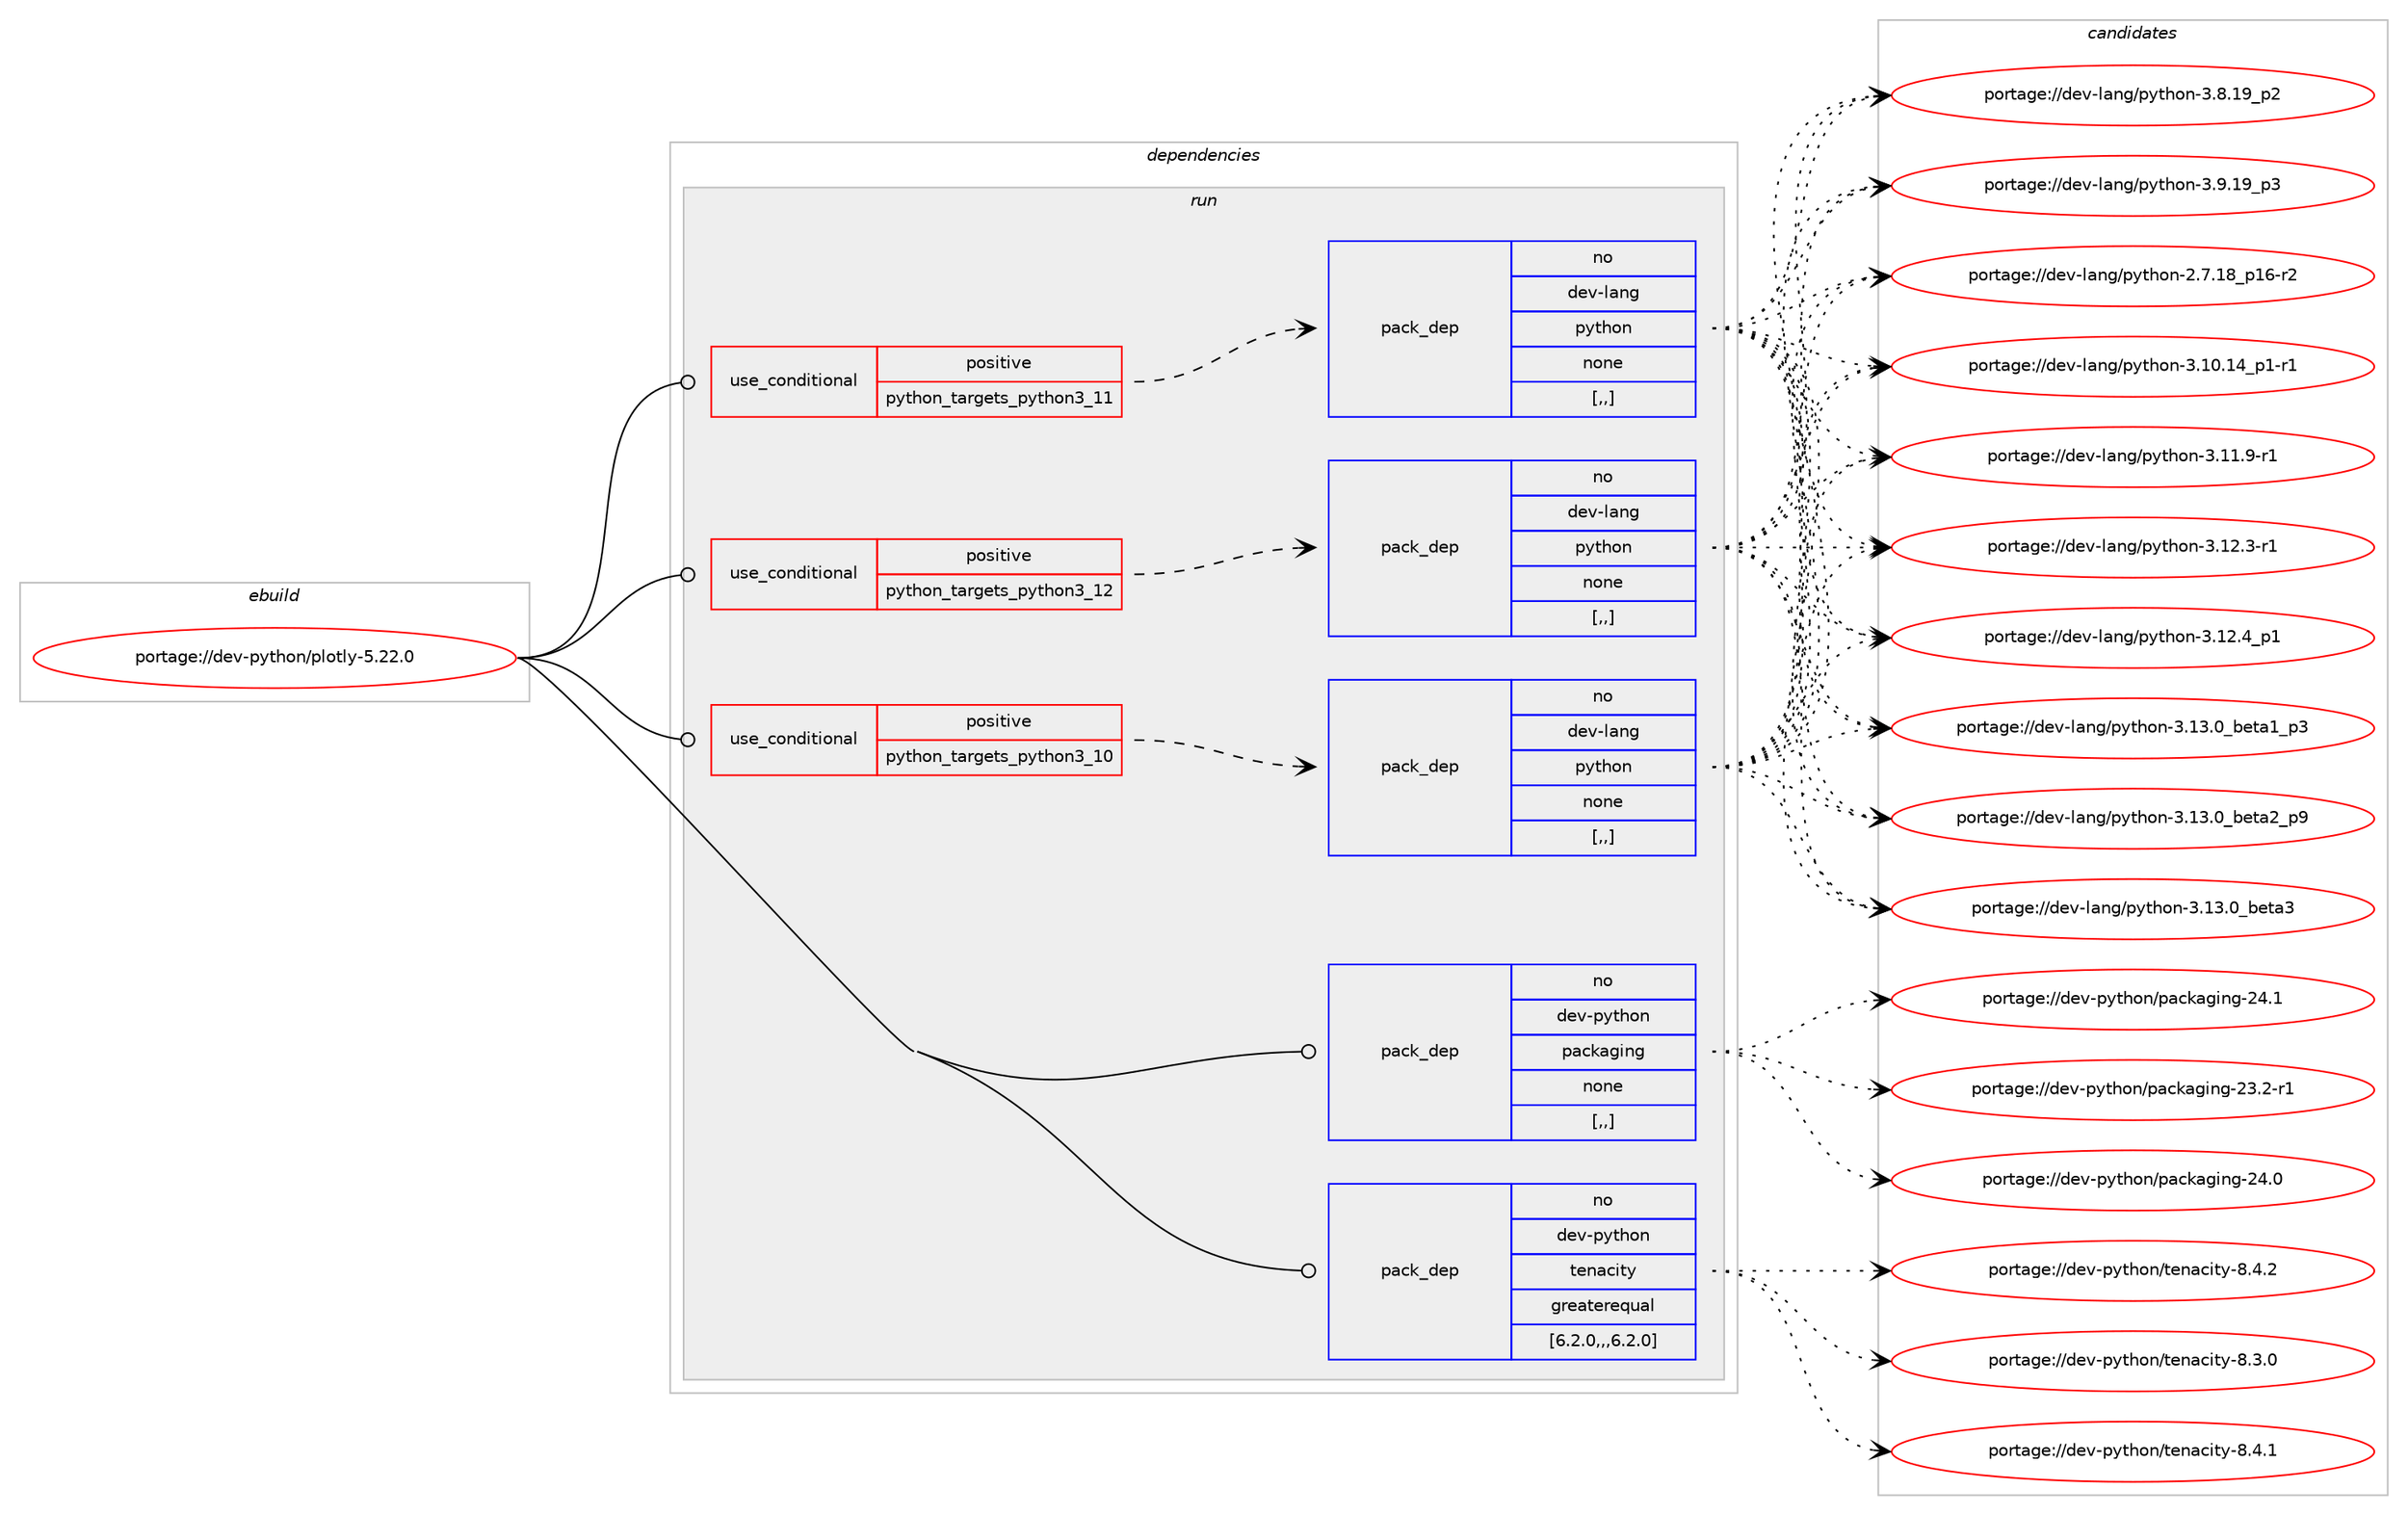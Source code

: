 digraph prolog {

# *************
# Graph options
# *************

newrank=true;
concentrate=true;
compound=true;
graph [rankdir=LR,fontname=Helvetica,fontsize=10,ranksep=1.5];#, ranksep=2.5, nodesep=0.2];
edge  [arrowhead=vee];
node  [fontname=Helvetica,fontsize=10];

# **********
# The ebuild
# **********

subgraph cluster_leftcol {
color=gray;
rank=same;
label=<<i>ebuild</i>>;
id [label="portage://dev-python/plotly-5.22.0", color=red, width=4, href="../dev-python/plotly-5.22.0.svg"];
}

# ****************
# The dependencies
# ****************

subgraph cluster_midcol {
color=gray;
label=<<i>dependencies</i>>;
subgraph cluster_compile {
fillcolor="#eeeeee";
style=filled;
label=<<i>compile</i>>;
}
subgraph cluster_compileandrun {
fillcolor="#eeeeee";
style=filled;
label=<<i>compile and run</i>>;
}
subgraph cluster_run {
fillcolor="#eeeeee";
style=filled;
label=<<i>run</i>>;
subgraph cond35088 {
dependency151108 [label=<<TABLE BORDER="0" CELLBORDER="1" CELLSPACING="0" CELLPADDING="4"><TR><TD ROWSPAN="3" CELLPADDING="10">use_conditional</TD></TR><TR><TD>positive</TD></TR><TR><TD>python_targets_python3_10</TD></TR></TABLE>>, shape=none, color=red];
subgraph pack114803 {
dependency151109 [label=<<TABLE BORDER="0" CELLBORDER="1" CELLSPACING="0" CELLPADDING="4" WIDTH="220"><TR><TD ROWSPAN="6" CELLPADDING="30">pack_dep</TD></TR><TR><TD WIDTH="110">no</TD></TR><TR><TD>dev-lang</TD></TR><TR><TD>python</TD></TR><TR><TD>none</TD></TR><TR><TD>[,,]</TD></TR></TABLE>>, shape=none, color=blue];
}
dependency151108:e -> dependency151109:w [weight=20,style="dashed",arrowhead="vee"];
}
id:e -> dependency151108:w [weight=20,style="solid",arrowhead="odot"];
subgraph cond35089 {
dependency151110 [label=<<TABLE BORDER="0" CELLBORDER="1" CELLSPACING="0" CELLPADDING="4"><TR><TD ROWSPAN="3" CELLPADDING="10">use_conditional</TD></TR><TR><TD>positive</TD></TR><TR><TD>python_targets_python3_11</TD></TR></TABLE>>, shape=none, color=red];
subgraph pack114804 {
dependency151111 [label=<<TABLE BORDER="0" CELLBORDER="1" CELLSPACING="0" CELLPADDING="4" WIDTH="220"><TR><TD ROWSPAN="6" CELLPADDING="30">pack_dep</TD></TR><TR><TD WIDTH="110">no</TD></TR><TR><TD>dev-lang</TD></TR><TR><TD>python</TD></TR><TR><TD>none</TD></TR><TR><TD>[,,]</TD></TR></TABLE>>, shape=none, color=blue];
}
dependency151110:e -> dependency151111:w [weight=20,style="dashed",arrowhead="vee"];
}
id:e -> dependency151110:w [weight=20,style="solid",arrowhead="odot"];
subgraph cond35090 {
dependency151112 [label=<<TABLE BORDER="0" CELLBORDER="1" CELLSPACING="0" CELLPADDING="4"><TR><TD ROWSPAN="3" CELLPADDING="10">use_conditional</TD></TR><TR><TD>positive</TD></TR><TR><TD>python_targets_python3_12</TD></TR></TABLE>>, shape=none, color=red];
subgraph pack114805 {
dependency151113 [label=<<TABLE BORDER="0" CELLBORDER="1" CELLSPACING="0" CELLPADDING="4" WIDTH="220"><TR><TD ROWSPAN="6" CELLPADDING="30">pack_dep</TD></TR><TR><TD WIDTH="110">no</TD></TR><TR><TD>dev-lang</TD></TR><TR><TD>python</TD></TR><TR><TD>none</TD></TR><TR><TD>[,,]</TD></TR></TABLE>>, shape=none, color=blue];
}
dependency151112:e -> dependency151113:w [weight=20,style="dashed",arrowhead="vee"];
}
id:e -> dependency151112:w [weight=20,style="solid",arrowhead="odot"];
subgraph pack114806 {
dependency151114 [label=<<TABLE BORDER="0" CELLBORDER="1" CELLSPACING="0" CELLPADDING="4" WIDTH="220"><TR><TD ROWSPAN="6" CELLPADDING="30">pack_dep</TD></TR><TR><TD WIDTH="110">no</TD></TR><TR><TD>dev-python</TD></TR><TR><TD>packaging</TD></TR><TR><TD>none</TD></TR><TR><TD>[,,]</TD></TR></TABLE>>, shape=none, color=blue];
}
id:e -> dependency151114:w [weight=20,style="solid",arrowhead="odot"];
subgraph pack114807 {
dependency151115 [label=<<TABLE BORDER="0" CELLBORDER="1" CELLSPACING="0" CELLPADDING="4" WIDTH="220"><TR><TD ROWSPAN="6" CELLPADDING="30">pack_dep</TD></TR><TR><TD WIDTH="110">no</TD></TR><TR><TD>dev-python</TD></TR><TR><TD>tenacity</TD></TR><TR><TD>greaterequal</TD></TR><TR><TD>[6.2.0,,,6.2.0]</TD></TR></TABLE>>, shape=none, color=blue];
}
id:e -> dependency151115:w [weight=20,style="solid",arrowhead="odot"];
}
}

# **************
# The candidates
# **************

subgraph cluster_choices {
rank=same;
color=gray;
label=<<i>candidates</i>>;

subgraph choice114803 {
color=black;
nodesep=1;
choice100101118451089711010347112121116104111110455046554649569511249544511450 [label="portage://dev-lang/python-2.7.18_p16-r2", color=red, width=4,href="../dev-lang/python-2.7.18_p16-r2.svg"];
choice100101118451089711010347112121116104111110455146494846495295112494511449 [label="portage://dev-lang/python-3.10.14_p1-r1", color=red, width=4,href="../dev-lang/python-3.10.14_p1-r1.svg"];
choice100101118451089711010347112121116104111110455146494946574511449 [label="portage://dev-lang/python-3.11.9-r1", color=red, width=4,href="../dev-lang/python-3.11.9-r1.svg"];
choice100101118451089711010347112121116104111110455146495046514511449 [label="portage://dev-lang/python-3.12.3-r1", color=red, width=4,href="../dev-lang/python-3.12.3-r1.svg"];
choice100101118451089711010347112121116104111110455146495046529511249 [label="portage://dev-lang/python-3.12.4_p1", color=red, width=4,href="../dev-lang/python-3.12.4_p1.svg"];
choice10010111845108971101034711212111610411111045514649514648959810111697499511251 [label="portage://dev-lang/python-3.13.0_beta1_p3", color=red, width=4,href="../dev-lang/python-3.13.0_beta1_p3.svg"];
choice10010111845108971101034711212111610411111045514649514648959810111697509511257 [label="portage://dev-lang/python-3.13.0_beta2_p9", color=red, width=4,href="../dev-lang/python-3.13.0_beta2_p9.svg"];
choice1001011184510897110103471121211161041111104551464951464895981011169751 [label="portage://dev-lang/python-3.13.0_beta3", color=red, width=4,href="../dev-lang/python-3.13.0_beta3.svg"];
choice100101118451089711010347112121116104111110455146564649579511250 [label="portage://dev-lang/python-3.8.19_p2", color=red, width=4,href="../dev-lang/python-3.8.19_p2.svg"];
choice100101118451089711010347112121116104111110455146574649579511251 [label="portage://dev-lang/python-3.9.19_p3", color=red, width=4,href="../dev-lang/python-3.9.19_p3.svg"];
dependency151109:e -> choice100101118451089711010347112121116104111110455046554649569511249544511450:w [style=dotted,weight="100"];
dependency151109:e -> choice100101118451089711010347112121116104111110455146494846495295112494511449:w [style=dotted,weight="100"];
dependency151109:e -> choice100101118451089711010347112121116104111110455146494946574511449:w [style=dotted,weight="100"];
dependency151109:e -> choice100101118451089711010347112121116104111110455146495046514511449:w [style=dotted,weight="100"];
dependency151109:e -> choice100101118451089711010347112121116104111110455146495046529511249:w [style=dotted,weight="100"];
dependency151109:e -> choice10010111845108971101034711212111610411111045514649514648959810111697499511251:w [style=dotted,weight="100"];
dependency151109:e -> choice10010111845108971101034711212111610411111045514649514648959810111697509511257:w [style=dotted,weight="100"];
dependency151109:e -> choice1001011184510897110103471121211161041111104551464951464895981011169751:w [style=dotted,weight="100"];
dependency151109:e -> choice100101118451089711010347112121116104111110455146564649579511250:w [style=dotted,weight="100"];
dependency151109:e -> choice100101118451089711010347112121116104111110455146574649579511251:w [style=dotted,weight="100"];
}
subgraph choice114804 {
color=black;
nodesep=1;
choice100101118451089711010347112121116104111110455046554649569511249544511450 [label="portage://dev-lang/python-2.7.18_p16-r2", color=red, width=4,href="../dev-lang/python-2.7.18_p16-r2.svg"];
choice100101118451089711010347112121116104111110455146494846495295112494511449 [label="portage://dev-lang/python-3.10.14_p1-r1", color=red, width=4,href="../dev-lang/python-3.10.14_p1-r1.svg"];
choice100101118451089711010347112121116104111110455146494946574511449 [label="portage://dev-lang/python-3.11.9-r1", color=red, width=4,href="../dev-lang/python-3.11.9-r1.svg"];
choice100101118451089711010347112121116104111110455146495046514511449 [label="portage://dev-lang/python-3.12.3-r1", color=red, width=4,href="../dev-lang/python-3.12.3-r1.svg"];
choice100101118451089711010347112121116104111110455146495046529511249 [label="portage://dev-lang/python-3.12.4_p1", color=red, width=4,href="../dev-lang/python-3.12.4_p1.svg"];
choice10010111845108971101034711212111610411111045514649514648959810111697499511251 [label="portage://dev-lang/python-3.13.0_beta1_p3", color=red, width=4,href="../dev-lang/python-3.13.0_beta1_p3.svg"];
choice10010111845108971101034711212111610411111045514649514648959810111697509511257 [label="portage://dev-lang/python-3.13.0_beta2_p9", color=red, width=4,href="../dev-lang/python-3.13.0_beta2_p9.svg"];
choice1001011184510897110103471121211161041111104551464951464895981011169751 [label="portage://dev-lang/python-3.13.0_beta3", color=red, width=4,href="../dev-lang/python-3.13.0_beta3.svg"];
choice100101118451089711010347112121116104111110455146564649579511250 [label="portage://dev-lang/python-3.8.19_p2", color=red, width=4,href="../dev-lang/python-3.8.19_p2.svg"];
choice100101118451089711010347112121116104111110455146574649579511251 [label="portage://dev-lang/python-3.9.19_p3", color=red, width=4,href="../dev-lang/python-3.9.19_p3.svg"];
dependency151111:e -> choice100101118451089711010347112121116104111110455046554649569511249544511450:w [style=dotted,weight="100"];
dependency151111:e -> choice100101118451089711010347112121116104111110455146494846495295112494511449:w [style=dotted,weight="100"];
dependency151111:e -> choice100101118451089711010347112121116104111110455146494946574511449:w [style=dotted,weight="100"];
dependency151111:e -> choice100101118451089711010347112121116104111110455146495046514511449:w [style=dotted,weight="100"];
dependency151111:e -> choice100101118451089711010347112121116104111110455146495046529511249:w [style=dotted,weight="100"];
dependency151111:e -> choice10010111845108971101034711212111610411111045514649514648959810111697499511251:w [style=dotted,weight="100"];
dependency151111:e -> choice10010111845108971101034711212111610411111045514649514648959810111697509511257:w [style=dotted,weight="100"];
dependency151111:e -> choice1001011184510897110103471121211161041111104551464951464895981011169751:w [style=dotted,weight="100"];
dependency151111:e -> choice100101118451089711010347112121116104111110455146564649579511250:w [style=dotted,weight="100"];
dependency151111:e -> choice100101118451089711010347112121116104111110455146574649579511251:w [style=dotted,weight="100"];
}
subgraph choice114805 {
color=black;
nodesep=1;
choice100101118451089711010347112121116104111110455046554649569511249544511450 [label="portage://dev-lang/python-2.7.18_p16-r2", color=red, width=4,href="../dev-lang/python-2.7.18_p16-r2.svg"];
choice100101118451089711010347112121116104111110455146494846495295112494511449 [label="portage://dev-lang/python-3.10.14_p1-r1", color=red, width=4,href="../dev-lang/python-3.10.14_p1-r1.svg"];
choice100101118451089711010347112121116104111110455146494946574511449 [label="portage://dev-lang/python-3.11.9-r1", color=red, width=4,href="../dev-lang/python-3.11.9-r1.svg"];
choice100101118451089711010347112121116104111110455146495046514511449 [label="portage://dev-lang/python-3.12.3-r1", color=red, width=4,href="../dev-lang/python-3.12.3-r1.svg"];
choice100101118451089711010347112121116104111110455146495046529511249 [label="portage://dev-lang/python-3.12.4_p1", color=red, width=4,href="../dev-lang/python-3.12.4_p1.svg"];
choice10010111845108971101034711212111610411111045514649514648959810111697499511251 [label="portage://dev-lang/python-3.13.0_beta1_p3", color=red, width=4,href="../dev-lang/python-3.13.0_beta1_p3.svg"];
choice10010111845108971101034711212111610411111045514649514648959810111697509511257 [label="portage://dev-lang/python-3.13.0_beta2_p9", color=red, width=4,href="../dev-lang/python-3.13.0_beta2_p9.svg"];
choice1001011184510897110103471121211161041111104551464951464895981011169751 [label="portage://dev-lang/python-3.13.0_beta3", color=red, width=4,href="../dev-lang/python-3.13.0_beta3.svg"];
choice100101118451089711010347112121116104111110455146564649579511250 [label="portage://dev-lang/python-3.8.19_p2", color=red, width=4,href="../dev-lang/python-3.8.19_p2.svg"];
choice100101118451089711010347112121116104111110455146574649579511251 [label="portage://dev-lang/python-3.9.19_p3", color=red, width=4,href="../dev-lang/python-3.9.19_p3.svg"];
dependency151113:e -> choice100101118451089711010347112121116104111110455046554649569511249544511450:w [style=dotted,weight="100"];
dependency151113:e -> choice100101118451089711010347112121116104111110455146494846495295112494511449:w [style=dotted,weight="100"];
dependency151113:e -> choice100101118451089711010347112121116104111110455146494946574511449:w [style=dotted,weight="100"];
dependency151113:e -> choice100101118451089711010347112121116104111110455146495046514511449:w [style=dotted,weight="100"];
dependency151113:e -> choice100101118451089711010347112121116104111110455146495046529511249:w [style=dotted,weight="100"];
dependency151113:e -> choice10010111845108971101034711212111610411111045514649514648959810111697499511251:w [style=dotted,weight="100"];
dependency151113:e -> choice10010111845108971101034711212111610411111045514649514648959810111697509511257:w [style=dotted,weight="100"];
dependency151113:e -> choice1001011184510897110103471121211161041111104551464951464895981011169751:w [style=dotted,weight="100"];
dependency151113:e -> choice100101118451089711010347112121116104111110455146564649579511250:w [style=dotted,weight="100"];
dependency151113:e -> choice100101118451089711010347112121116104111110455146574649579511251:w [style=dotted,weight="100"];
}
subgraph choice114806 {
color=black;
nodesep=1;
choice100101118451121211161041111104711297991079710310511010345505146504511449 [label="portage://dev-python/packaging-23.2-r1", color=red, width=4,href="../dev-python/packaging-23.2-r1.svg"];
choice10010111845112121116104111110471129799107971031051101034550524648 [label="portage://dev-python/packaging-24.0", color=red, width=4,href="../dev-python/packaging-24.0.svg"];
choice10010111845112121116104111110471129799107971031051101034550524649 [label="portage://dev-python/packaging-24.1", color=red, width=4,href="../dev-python/packaging-24.1.svg"];
dependency151114:e -> choice100101118451121211161041111104711297991079710310511010345505146504511449:w [style=dotted,weight="100"];
dependency151114:e -> choice10010111845112121116104111110471129799107971031051101034550524648:w [style=dotted,weight="100"];
dependency151114:e -> choice10010111845112121116104111110471129799107971031051101034550524649:w [style=dotted,weight="100"];
}
subgraph choice114807 {
color=black;
nodesep=1;
choice10010111845112121116104111110471161011109799105116121455646514648 [label="portage://dev-python/tenacity-8.3.0", color=red, width=4,href="../dev-python/tenacity-8.3.0.svg"];
choice10010111845112121116104111110471161011109799105116121455646524649 [label="portage://dev-python/tenacity-8.4.1", color=red, width=4,href="../dev-python/tenacity-8.4.1.svg"];
choice10010111845112121116104111110471161011109799105116121455646524650 [label="portage://dev-python/tenacity-8.4.2", color=red, width=4,href="../dev-python/tenacity-8.4.2.svg"];
dependency151115:e -> choice10010111845112121116104111110471161011109799105116121455646514648:w [style=dotted,weight="100"];
dependency151115:e -> choice10010111845112121116104111110471161011109799105116121455646524649:w [style=dotted,weight="100"];
dependency151115:e -> choice10010111845112121116104111110471161011109799105116121455646524650:w [style=dotted,weight="100"];
}
}

}
